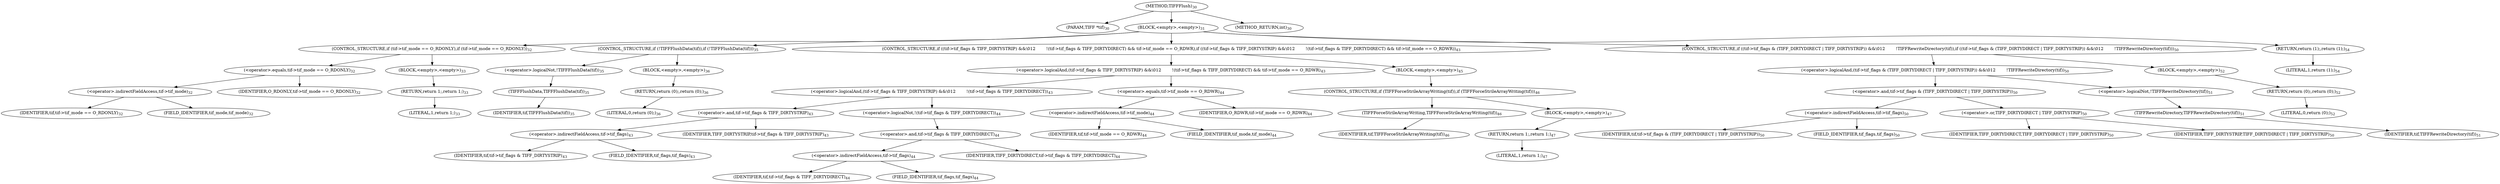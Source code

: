 digraph "TIFFFlush" {  
"5886" [label = <(METHOD,TIFFFlush)<SUB>30</SUB>> ]
"5887" [label = <(PARAM,TIFF *tif)<SUB>30</SUB>> ]
"5888" [label = <(BLOCK,&lt;empty&gt;,&lt;empty&gt;)<SUB>31</SUB>> ]
"5889" [label = <(CONTROL_STRUCTURE,if (tif-&gt;tif_mode == O_RDONLY),if (tif-&gt;tif_mode == O_RDONLY))<SUB>32</SUB>> ]
"5890" [label = <(&lt;operator&gt;.equals,tif-&gt;tif_mode == O_RDONLY)<SUB>32</SUB>> ]
"5891" [label = <(&lt;operator&gt;.indirectFieldAccess,tif-&gt;tif_mode)<SUB>32</SUB>> ]
"5892" [label = <(IDENTIFIER,tif,tif-&gt;tif_mode == O_RDONLY)<SUB>32</SUB>> ]
"5893" [label = <(FIELD_IDENTIFIER,tif_mode,tif_mode)<SUB>32</SUB>> ]
"5894" [label = <(IDENTIFIER,O_RDONLY,tif-&gt;tif_mode == O_RDONLY)<SUB>32</SUB>> ]
"5895" [label = <(BLOCK,&lt;empty&gt;,&lt;empty&gt;)<SUB>33</SUB>> ]
"5896" [label = <(RETURN,return 1;,return 1;)<SUB>33</SUB>> ]
"5897" [label = <(LITERAL,1,return 1;)<SUB>33</SUB>> ]
"5898" [label = <(CONTROL_STRUCTURE,if (!TIFFFlushData(tif)),if (!TIFFFlushData(tif)))<SUB>35</SUB>> ]
"5899" [label = <(&lt;operator&gt;.logicalNot,!TIFFFlushData(tif))<SUB>35</SUB>> ]
"5900" [label = <(TIFFFlushData,TIFFFlushData(tif))<SUB>35</SUB>> ]
"5901" [label = <(IDENTIFIER,tif,TIFFFlushData(tif))<SUB>35</SUB>> ]
"5902" [label = <(BLOCK,&lt;empty&gt;,&lt;empty&gt;)<SUB>36</SUB>> ]
"5903" [label = <(RETURN,return (0);,return (0);)<SUB>36</SUB>> ]
"5904" [label = <(LITERAL,0,return (0);)<SUB>36</SUB>> ]
"5905" [label = <(CONTROL_STRUCTURE,if ((tif-&gt;tif_flags &amp; TIFF_DIRTYSTRIP) &amp;&amp;\012        !(tif-&gt;tif_flags &amp; TIFF_DIRTYDIRECT) &amp;&amp; tif-&gt;tif_mode == O_RDWR),if ((tif-&gt;tif_flags &amp; TIFF_DIRTYSTRIP) &amp;&amp;\012        !(tif-&gt;tif_flags &amp; TIFF_DIRTYDIRECT) &amp;&amp; tif-&gt;tif_mode == O_RDWR))<SUB>43</SUB>> ]
"5906" [label = <(&lt;operator&gt;.logicalAnd,(tif-&gt;tif_flags &amp; TIFF_DIRTYSTRIP) &amp;&amp;\012        !(tif-&gt;tif_flags &amp; TIFF_DIRTYDIRECT) &amp;&amp; tif-&gt;tif_mode == O_RDWR)<SUB>43</SUB>> ]
"5907" [label = <(&lt;operator&gt;.logicalAnd,(tif-&gt;tif_flags &amp; TIFF_DIRTYSTRIP) &amp;&amp;\012        !(tif-&gt;tif_flags &amp; TIFF_DIRTYDIRECT))<SUB>43</SUB>> ]
"5908" [label = <(&lt;operator&gt;.and,tif-&gt;tif_flags &amp; TIFF_DIRTYSTRIP)<SUB>43</SUB>> ]
"5909" [label = <(&lt;operator&gt;.indirectFieldAccess,tif-&gt;tif_flags)<SUB>43</SUB>> ]
"5910" [label = <(IDENTIFIER,tif,tif-&gt;tif_flags &amp; TIFF_DIRTYSTRIP)<SUB>43</SUB>> ]
"5911" [label = <(FIELD_IDENTIFIER,tif_flags,tif_flags)<SUB>43</SUB>> ]
"5912" [label = <(IDENTIFIER,TIFF_DIRTYSTRIP,tif-&gt;tif_flags &amp; TIFF_DIRTYSTRIP)<SUB>43</SUB>> ]
"5913" [label = <(&lt;operator&gt;.logicalNot,!(tif-&gt;tif_flags &amp; TIFF_DIRTYDIRECT))<SUB>44</SUB>> ]
"5914" [label = <(&lt;operator&gt;.and,tif-&gt;tif_flags &amp; TIFF_DIRTYDIRECT)<SUB>44</SUB>> ]
"5915" [label = <(&lt;operator&gt;.indirectFieldAccess,tif-&gt;tif_flags)<SUB>44</SUB>> ]
"5916" [label = <(IDENTIFIER,tif,tif-&gt;tif_flags &amp; TIFF_DIRTYDIRECT)<SUB>44</SUB>> ]
"5917" [label = <(FIELD_IDENTIFIER,tif_flags,tif_flags)<SUB>44</SUB>> ]
"5918" [label = <(IDENTIFIER,TIFF_DIRTYDIRECT,tif-&gt;tif_flags &amp; TIFF_DIRTYDIRECT)<SUB>44</SUB>> ]
"5919" [label = <(&lt;operator&gt;.equals,tif-&gt;tif_mode == O_RDWR)<SUB>44</SUB>> ]
"5920" [label = <(&lt;operator&gt;.indirectFieldAccess,tif-&gt;tif_mode)<SUB>44</SUB>> ]
"5921" [label = <(IDENTIFIER,tif,tif-&gt;tif_mode == O_RDWR)<SUB>44</SUB>> ]
"5922" [label = <(FIELD_IDENTIFIER,tif_mode,tif_mode)<SUB>44</SUB>> ]
"5923" [label = <(IDENTIFIER,O_RDWR,tif-&gt;tif_mode == O_RDWR)<SUB>44</SUB>> ]
"5924" [label = <(BLOCK,&lt;empty&gt;,&lt;empty&gt;)<SUB>45</SUB>> ]
"5925" [label = <(CONTROL_STRUCTURE,if (TIFFForceStrileArrayWriting(tif)),if (TIFFForceStrileArrayWriting(tif)))<SUB>46</SUB>> ]
"5926" [label = <(TIFFForceStrileArrayWriting,TIFFForceStrileArrayWriting(tif))<SUB>46</SUB>> ]
"5927" [label = <(IDENTIFIER,tif,TIFFForceStrileArrayWriting(tif))<SUB>46</SUB>> ]
"5928" [label = <(BLOCK,&lt;empty&gt;,&lt;empty&gt;)<SUB>47</SUB>> ]
"5929" [label = <(RETURN,return 1;,return 1;)<SUB>47</SUB>> ]
"5930" [label = <(LITERAL,1,return 1;)<SUB>47</SUB>> ]
"5931" [label = <(CONTROL_STRUCTURE,if ((tif-&gt;tif_flags &amp; (TIFF_DIRTYDIRECT | TIFF_DIRTYSTRIP)) &amp;&amp;\012        !TIFFRewriteDirectory(tif)),if ((tif-&gt;tif_flags &amp; (TIFF_DIRTYDIRECT | TIFF_DIRTYSTRIP)) &amp;&amp;\012        !TIFFRewriteDirectory(tif)))<SUB>50</SUB>> ]
"5932" [label = <(&lt;operator&gt;.logicalAnd,(tif-&gt;tif_flags &amp; (TIFF_DIRTYDIRECT | TIFF_DIRTYSTRIP)) &amp;&amp;\012        !TIFFRewriteDirectory(tif))<SUB>50</SUB>> ]
"5933" [label = <(&lt;operator&gt;.and,tif-&gt;tif_flags &amp; (TIFF_DIRTYDIRECT | TIFF_DIRTYSTRIP))<SUB>50</SUB>> ]
"5934" [label = <(&lt;operator&gt;.indirectFieldAccess,tif-&gt;tif_flags)<SUB>50</SUB>> ]
"5935" [label = <(IDENTIFIER,tif,tif-&gt;tif_flags &amp; (TIFF_DIRTYDIRECT | TIFF_DIRTYSTRIP))<SUB>50</SUB>> ]
"5936" [label = <(FIELD_IDENTIFIER,tif_flags,tif_flags)<SUB>50</SUB>> ]
"5937" [label = <(&lt;operator&gt;.or,TIFF_DIRTYDIRECT | TIFF_DIRTYSTRIP)<SUB>50</SUB>> ]
"5938" [label = <(IDENTIFIER,TIFF_DIRTYDIRECT,TIFF_DIRTYDIRECT | TIFF_DIRTYSTRIP)<SUB>50</SUB>> ]
"5939" [label = <(IDENTIFIER,TIFF_DIRTYSTRIP,TIFF_DIRTYDIRECT | TIFF_DIRTYSTRIP)<SUB>50</SUB>> ]
"5940" [label = <(&lt;operator&gt;.logicalNot,!TIFFRewriteDirectory(tif))<SUB>51</SUB>> ]
"5941" [label = <(TIFFRewriteDirectory,TIFFRewriteDirectory(tif))<SUB>51</SUB>> ]
"5942" [label = <(IDENTIFIER,tif,TIFFRewriteDirectory(tif))<SUB>51</SUB>> ]
"5943" [label = <(BLOCK,&lt;empty&gt;,&lt;empty&gt;)<SUB>52</SUB>> ]
"5944" [label = <(RETURN,return (0);,return (0);)<SUB>52</SUB>> ]
"5945" [label = <(LITERAL,0,return (0);)<SUB>52</SUB>> ]
"5946" [label = <(RETURN,return (1);,return (1);)<SUB>54</SUB>> ]
"5947" [label = <(LITERAL,1,return (1);)<SUB>54</SUB>> ]
"5948" [label = <(METHOD_RETURN,int)<SUB>30</SUB>> ]
  "5886" -> "5887" 
  "5886" -> "5888" 
  "5886" -> "5948" 
  "5888" -> "5889" 
  "5888" -> "5898" 
  "5888" -> "5905" 
  "5888" -> "5931" 
  "5888" -> "5946" 
  "5889" -> "5890" 
  "5889" -> "5895" 
  "5890" -> "5891" 
  "5890" -> "5894" 
  "5891" -> "5892" 
  "5891" -> "5893" 
  "5895" -> "5896" 
  "5896" -> "5897" 
  "5898" -> "5899" 
  "5898" -> "5902" 
  "5899" -> "5900" 
  "5900" -> "5901" 
  "5902" -> "5903" 
  "5903" -> "5904" 
  "5905" -> "5906" 
  "5905" -> "5924" 
  "5906" -> "5907" 
  "5906" -> "5919" 
  "5907" -> "5908" 
  "5907" -> "5913" 
  "5908" -> "5909" 
  "5908" -> "5912" 
  "5909" -> "5910" 
  "5909" -> "5911" 
  "5913" -> "5914" 
  "5914" -> "5915" 
  "5914" -> "5918" 
  "5915" -> "5916" 
  "5915" -> "5917" 
  "5919" -> "5920" 
  "5919" -> "5923" 
  "5920" -> "5921" 
  "5920" -> "5922" 
  "5924" -> "5925" 
  "5925" -> "5926" 
  "5925" -> "5928" 
  "5926" -> "5927" 
  "5928" -> "5929" 
  "5929" -> "5930" 
  "5931" -> "5932" 
  "5931" -> "5943" 
  "5932" -> "5933" 
  "5932" -> "5940" 
  "5933" -> "5934" 
  "5933" -> "5937" 
  "5934" -> "5935" 
  "5934" -> "5936" 
  "5937" -> "5938" 
  "5937" -> "5939" 
  "5940" -> "5941" 
  "5941" -> "5942" 
  "5943" -> "5944" 
  "5944" -> "5945" 
  "5946" -> "5947" 
}
